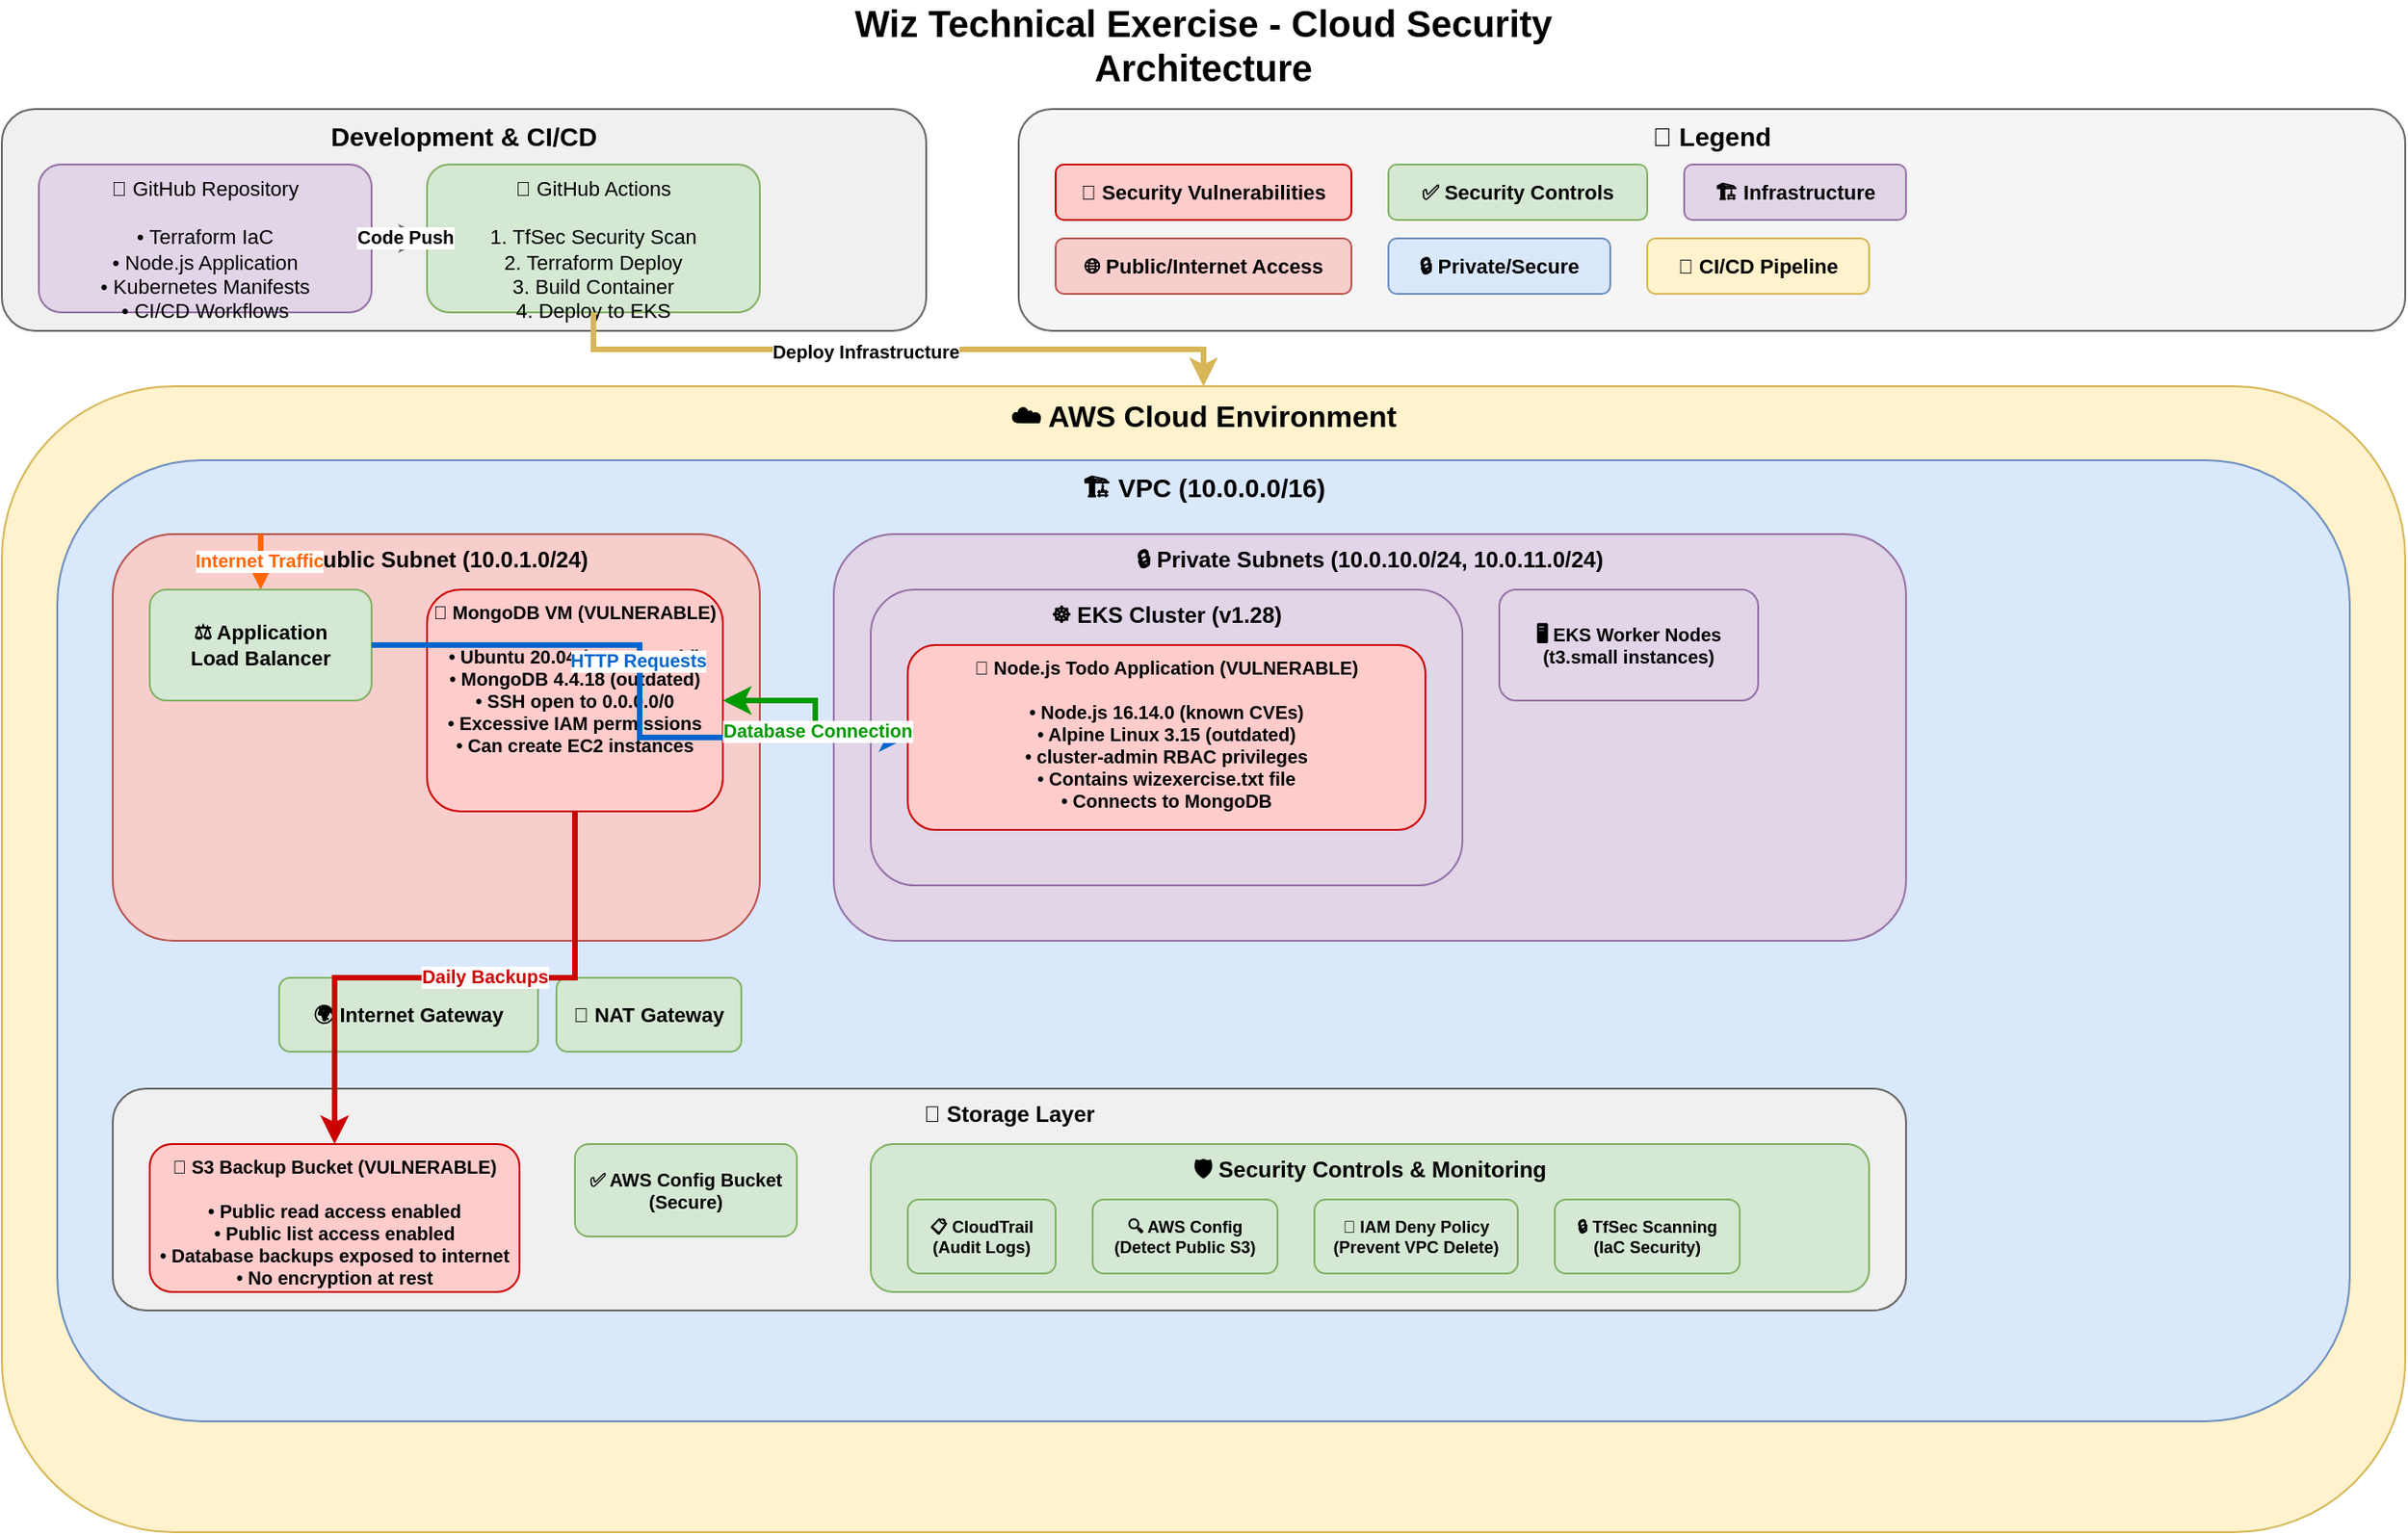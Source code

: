 <mxfile version="22.1.16" type="device">
  <diagram name="Wiz-Architecture-Clean" id="wiz-architecture-clean">
    <mxGraphModel dx="1422" dy="794" grid="1" gridSize="10" guides="1" tooltips="1" connect="1" arrows="1" fold="1" page="1" pageScale="1" pageWidth="1400" pageHeight="900" math="0" shadow="0">
      <root>
        <mxCell id="0" />
        <mxCell id="1" parent="0" />
        
        <!-- Title -->
        <mxCell id="title" value="Wiz Technical Exercise - Cloud Security Architecture" style="text;html=1;strokeColor=none;fillColor=none;align=center;verticalAlign=middle;whiteSpace=wrap;rounded=0;fontSize=20;fontStyle=1;" vertex="1" parent="1">
          <mxGeometry x="500" y="20" width="400" height="30" as="geometry" />
        </mxCell>
        
        <!-- GitHub Section -->
        <mxCell id="github-section" value="Development &amp; CI/CD" style="rounded=1;whiteSpace=wrap;html=1;fillColor=#f0f0f0;strokeColor=#666666;fontSize=14;fontStyle=1;verticalAlign=top;" vertex="1" parent="1">
          <mxGeometry x="50" y="70" width="500" height="120" as="geometry" />
        </mxCell>
        
        <mxCell id="github-repo" value="📁 GitHub Repository&#xa;&#xa;• Terraform IaC&#xa;• Node.js Application&#xa;• Kubernetes Manifests&#xa;• CI/CD Workflows" style="rounded=1;whiteSpace=wrap;html=1;fillColor=#e1d5e7;strokeColor=#9673a6;fontSize=11;fontStyle=0;verticalAlign=top;" vertex="1" parent="1">
          <mxGeometry x="70" y="100" width="180" height="80" as="geometry" />
        </mxCell>
        
        <mxCell id="github-actions" value="🔄 GitHub Actions&#xa;&#xa;1. TfSec Security Scan&#xa;2. Terraform Deploy&#xa;3. Build Container&#xa;4. Deploy to EKS" style="rounded=1;whiteSpace=wrap;html=1;fillColor=#d5e8d4;strokeColor=#82b366;fontSize=11;fontStyle=0;verticalAlign=top;" vertex="1" parent="1">
          <mxGeometry x="280" y="100" width="180" height="80" as="geometry" />
        </mxCell>
        
        <!-- AWS Cloud -->
        <mxCell id="aws-cloud" value="☁️ AWS Cloud Environment" style="rounded=1;whiteSpace=wrap;html=1;fillColor=#fff2cc;strokeColor=#d6b656;fontSize=16;fontStyle=1;verticalAlign=top;" vertex="1" parent="1">
          <mxGeometry x="50" y="220" width="1300" height="620" as="geometry" />
        </mxCell>
        
        <!-- VPC -->
        <mxCell id="vpc" value="🏗️ VPC (10.0.0.0/16)" style="rounded=1;whiteSpace=wrap;html=1;fillColor=#dae8fc;strokeColor=#6c8ebf;fontSize=14;fontStyle=1;verticalAlign=top;" vertex="1" parent="1">
          <mxGeometry x="80" y="260" width="1240" height="520" as="geometry" />
        </mxCell>
        
        <!-- Public Subnet -->
        <mxCell id="public-subnet" value="🌐 Public Subnet (10.0.1.0/24)" style="rounded=1;whiteSpace=wrap;html=1;fillColor=#f8cecc;strokeColor=#b85450;fontSize=12;fontStyle=1;verticalAlign=top;" vertex="1" parent="1">
          <mxGeometry x="110" y="300" width="350" height="220" as="geometry" />
        </mxCell>
        
        <!-- Private Subnets -->
        <mxCell id="private-subnet" value="🔒 Private Subnets (10.0.10.0/24, 10.0.11.0/24)" style="rounded=1;whiteSpace=wrap;html=1;fillColor=#e1d5e7;strokeColor=#9673a6;fontSize=12;fontStyle=1;verticalAlign=top;" vertex="1" parent="1">
          <mxGeometry x="500" y="300" width="580" height="220" as="geometry" />
        </mxCell>
        
        <!-- Internet Gateway -->
        <mxCell id="igw" value="🌍 Internet Gateway" style="rounded=1;whiteSpace=wrap;html=1;fillColor=#d5e8d4;strokeColor=#82b366;fontSize=11;fontStyle=1;" vertex="1" parent="1">
          <mxGeometry x="200" y="540" width="140" height="40" as="geometry" />
        </mxCell>
        
        <!-- NAT Gateway -->
        <mxCell id="nat" value="🔀 NAT Gateway" style="rounded=1;whiteSpace=wrap;html=1;fillColor=#d5e8d4;strokeColor=#82b366;fontSize=11;fontStyle=1;" vertex="1" parent="1">
          <mxGeometry x="350" y="540" width="100" height="40" as="geometry" />
        </mxCell>
        
        <!-- Application Load Balancer -->
        <mxCell id="alb" value="⚖️ Application&#xa;Load Balancer" style="rounded=1;whiteSpace=wrap;html=1;fillColor=#d5e8d4;strokeColor=#82b366;fontSize=11;fontStyle=1;" vertex="1" parent="1">
          <mxGeometry x="130" y="330" width="120" height="60" as="geometry" />
        </mxCell>
        
        <!-- MongoDB VM (VULNERABLE) -->
        <mxCell id="mongodb-vm" value="🚨 MongoDB VM (VULNERABLE)&#xa;&#xa;• Ubuntu 20.04 (4+ years old)&#xa;• MongoDB 4.4.18 (outdated)&#xa;• SSH open to 0.0.0.0/0&#xa;• Excessive IAM permissions&#xa;• Can create EC2 instances" style="rounded=1;whiteSpace=wrap;html=1;fillColor=#ffcccc;strokeColor=#cc0000;fontSize=10;fontStyle=1;verticalAlign=top;" vertex="1" parent="1">
          <mxGeometry x="280" y="330" width="160" height="120" as="geometry" />
        </mxCell>
        
        <!-- EKS Cluster -->
        <mxCell id="eks-cluster" value="☸️ EKS Cluster (v1.28)" style="rounded=1;whiteSpace=wrap;html=1;fillColor=#e1d5e7;strokeColor=#9673a6;fontSize=12;fontStyle=1;verticalAlign=top;" vertex="1" parent="1">
          <mxGeometry x="520" y="330" width="320" height="160" as="geometry" />
        </mxCell>
        
        <!-- Node.js Application Pods (VULNERABLE) -->
        <mxCell id="nodejs-app" value="🚨 Node.js Todo Application (VULNERABLE)&#xa;&#xa;• Node.js 16.14.0 (known CVEs)&#xa;• Alpine Linux 3.15 (outdated)&#xa;• cluster-admin RBAC privileges&#xa;• Contains wizexercise.txt file&#xa;• Connects to MongoDB" style="rounded=1;whiteSpace=wrap;html=1;fillColor=#ffcccc;strokeColor=#cc0000;fontSize=10;fontStyle=1;verticalAlign=top;" vertex="1" parent="1">
          <mxGeometry x="540" y="360" width="280" height="100" as="geometry" />
        </mxCell>
        
        <!-- EKS Worker Nodes -->
        <mxCell id="eks-nodes" value="🖥️ EKS Worker Nodes&#xa;(t3.small instances)" style="rounded=1;whiteSpace=wrap;html=1;fillColor=#e1d5e7;strokeColor=#9673a6;fontSize=10;fontStyle=1;" vertex="1" parent="1">
          <mxGeometry x="860" y="330" width="140" height="60" as="geometry" />
        </mxCell>
        
        <!-- S3 Storage Section -->
        <mxCell id="storage-section" value="💾 Storage Layer" style="rounded=1;whiteSpace=wrap;html=1;fillColor=#f0f0f0;strokeColor=#666666;fontSize=12;fontStyle=1;verticalAlign=top;" vertex="1" parent="1">
          <mxGeometry x="110" y="600" width="970" height="120" as="geometry" />
        </mxCell>
        
        <!-- S3 Backup Bucket (VULNERABLE) -->
        <mxCell id="s3-backup" value="🚨 S3 Backup Bucket (VULNERABLE)&#xa;&#xa;• Public read access enabled&#xa;• Public list access enabled&#xa;• Database backups exposed to internet&#xa;• No encryption at rest" style="rounded=1;whiteSpace=wrap;html=1;fillColor=#ffcccc;strokeColor=#cc0000;fontSize=10;fontStyle=1;verticalAlign=top;" vertex="1" parent="1">
          <mxGeometry x="130" y="630" width="200" height="80" as="geometry" />
        </mxCell>
        
        <!-- S3 Config Bucket -->
        <mxCell id="s3-config" value="✅ AWS Config Bucket&#xa;(Secure)" style="rounded=1;whiteSpace=wrap;html=1;fillColor=#d5e8d4;strokeColor=#82b366;fontSize=10;fontStyle=1;" vertex="1" parent="1">
          <mxGeometry x="360" y="630" width="120" height="50" as="geometry" />
        </mxCell>
        
        <!-- Security Controls Section -->
        <mxCell id="security-section" value="🛡️ Security Controls &amp; Monitoring" style="rounded=1;whiteSpace=wrap;html=1;fillColor=#d5e8d4;strokeColor=#82b366;fontSize=12;fontStyle=1;verticalAlign=top;" vertex="1" parent="1">
          <mxGeometry x="520" y="630" width="540" height="80" as="geometry" />
        </mxCell>
        
        <mxCell id="cloudtrail" value="📋 CloudTrail&#xa;(Audit Logs)" style="rounded=1;whiteSpace=wrap;html=1;fillColor=#d5e8d4;strokeColor=#82b366;fontSize=9;fontStyle=1;" vertex="1" parent="1">
          <mxGeometry x="540" y="660" width="80" height="40" as="geometry" />
        </mxCell>
        
        <mxCell id="config-rule" value="🔍 AWS Config&#xa;(Detect Public S3)" style="rounded=1;whiteSpace=wrap;html=1;fillColor=#d5e8d4;strokeColor=#82b366;fontSize=9;fontStyle=1;" vertex="1" parent="1">
          <mxGeometry x="640" y="660" width="100" height="40" as="geometry" />
        </mxCell>
        
        <mxCell id="iam-deny" value="🚫 IAM Deny Policy&#xa;(Prevent VPC Delete)" style="rounded=1;whiteSpace=wrap;html=1;fillColor=#d5e8d4;strokeColor=#82b366;fontSize=9;fontStyle=1;" vertex="1" parent="1">
          <mxGeometry x="760" y="660" width="110" height="40" as="geometry" />
        </mxCell>
        
        <mxCell id="tfsec" value="🔒 TfSec Scanning&#xa;(IaC Security)" style="rounded=1;whiteSpace=wrap;html=1;fillColor=#d5e8d4;strokeColor=#82b366;fontSize=9;fontStyle=1;" vertex="1" parent="1">
          <mxGeometry x="890" y="660" width="100" height="40" as="geometry" />
        </mxCell>
        
        <!-- Legend (Simplified and Clear) -->
        <mxCell id="legend" value="📖 Legend" style="rounded=1;whiteSpace=wrap;html=1;fillColor=#f5f5f5;strokeColor=#666666;fontSize=14;fontStyle=1;verticalAlign=top;" vertex="1" parent="1">
          <mxGeometry x="600" y="70" width="750" height="120" as="geometry" />
        </mxCell>
        
        <mxCell id="legend-vuln" value="🚨 Security Vulnerabilities" style="rounded=1;whiteSpace=wrap;html=1;fillColor=#ffcccc;strokeColor=#cc0000;fontSize=11;fontStyle=1;" vertex="1" parent="1">
          <mxGeometry x="620" y="100" width="160" height="30" as="geometry" />
        </mxCell>
        
        <mxCell id="legend-secure" value="✅ Security Controls" style="rounded=1;whiteSpace=wrap;html=1;fillColor=#d5e8d4;strokeColor=#82b366;fontSize=11;fontStyle=1;" vertex="1" parent="1">
          <mxGeometry x="800" y="100" width="140" height="30" as="geometry" />
        </mxCell>
        
        <mxCell id="legend-infra" value="🏗️ Infrastructure" style="rounded=1;whiteSpace=wrap;html=1;fillColor=#e1d5e7;strokeColor=#9673a6;fontSize=11;fontStyle=1;" vertex="1" parent="1">
          <mxGeometry x="960" y="100" width="120" height="30" as="geometry" />
        </mxCell>
        
        <mxCell id="legend-public" value="🌐 Public/Internet Access" style="rounded=1;whiteSpace=wrap;html=1;fillColor=#f8cecc;strokeColor=#b85450;fontSize=11;fontStyle=1;" vertex="1" parent="1">
          <mxGeometry x="620" y="140" width="160" height="30" as="geometry" />
        </mxCell>
        
        <mxCell id="legend-private" value="🔒 Private/Secure" style="rounded=1;whiteSpace=wrap;html=1;fillColor=#dae8fc;strokeColor=#6c8ebf;fontSize=11;fontStyle=1;" vertex="1" parent="1">
          <mxGeometry x="800" y="140" width="120" height="30" as="geometry" />
        </mxCell>
        
        <mxCell id="legend-cicd" value="🔄 CI/CD Pipeline" style="rounded=1;whiteSpace=wrap;html=1;fillColor=#fff2cc;strokeColor=#d6b656;fontSize=11;fontStyle=1;" vertex="1" parent="1">
          <mxGeometry x="940" y="140" width="120" height="30" as="geometry" />
        </mxCell>
        
        <!-- Data Flow Arrows -->
        <!-- GitHub to Actions -->
        <mxCell id="arrow1" style="edgeStyle=orthogonalEdgeStyle;rounded=0;orthogonalLoop=1;jettySize=auto;html=1;strokeWidth=3;strokeColor=#666666;endArrow=classic;" edge="1" parent="1" source="github-repo" target="github-actions">
          <mxGeometry relative="1" as="geometry" />
        </mxCell>
        <mxCell id="arrow1-label" value="Code Push" style="edgeLabel;html=1;align=center;verticalAlign=middle;resizable=0;points=[];fontSize=10;fontStyle=1;" vertex="1" connectable="0" parent="arrow1">
          <mxGeometry x="-0.1" y="-1" relative="1" as="geometry">
            <mxPoint as="offset" />
          </mxGeometry>
        </mxCell>
        
        <!-- Actions to AWS -->
        <mxCell id="arrow2" style="edgeStyle=orthogonalEdgeStyle;rounded=0;orthogonalLoop=1;jettySize=auto;html=1;strokeWidth=3;strokeColor=#d6b656;endArrow=classic;" edge="1" parent="1" source="github-actions" target="aws-cloud">
          <mxGeometry relative="1" as="geometry">
            <mxPoint x="370" y="180" as="sourcePoint" />
            <mxPoint x="370" y="220" as="targetPoint" />
          </mxGeometry>
        </mxCell>
        <mxCell id="arrow2-label" value="Deploy Infrastructure" style="edgeLabel;html=1;align=center;verticalAlign=middle;resizable=0;points=[];fontSize=10;fontStyle=1;" vertex="1" connectable="0" parent="arrow2">
          <mxGeometry x="-0.1" y="-1" relative="1" as="geometry">
            <mxPoint as="offset" />
          </mxGeometry>
        </mxCell>
        
        <!-- Internet to ALB -->
        <mxCell id="arrow3" style="edgeStyle=orthogonalEdgeStyle;rounded=0;orthogonalLoop=1;jettySize=auto;html=1;strokeWidth=3;strokeColor=#ff6600;endArrow=classic;" edge="1" parent="1">
          <mxGeometry relative="1" as="geometry">
            <mxPoint x="190" y="300" as="sourcePoint" />
            <mxPoint x="190" y="330" as="targetPoint" />
          </mxGeometry>
        </mxCell>
        <mxCell id="arrow3-label" value="Internet Traffic" style="edgeLabel;html=1;align=center;verticalAlign=middle;resizable=0;points=[];fontSize=10;fontStyle=1;fontColor=#ff6600;" vertex="1" connectable="0" parent="arrow3">
          <mxGeometry x="-0.1" y="-1" relative="1" as="geometry">
            <mxPoint as="offset" />
          </mxGeometry>
        </mxCell>
        
        <!-- ALB to Node.js App -->
        <mxCell id="arrow4" style="edgeStyle=orthogonalEdgeStyle;rounded=0;orthogonalLoop=1;jettySize=auto;html=1;strokeWidth=3;strokeColor=#0066cc;endArrow=classic;" edge="1" parent="1" source="alb" target="nodejs-app">
          <mxGeometry relative="1" as="geometry" />
        </mxCell>
        <mxCell id="arrow4-label" value="HTTP Requests" style="edgeLabel;html=1;align=center;verticalAlign=middle;resizable=0;points=[];fontSize=10;fontStyle=1;fontColor=#0066cc;" vertex="1" connectable="0" parent="arrow4">
          <mxGeometry x="-0.1" y="-1" relative="1" as="geometry">
            <mxPoint as="offset" />
          </mxGeometry>
        </mxCell>
        
        <!-- Node.js App to MongoDB -->
        <mxCell id="arrow5" style="edgeStyle=orthogonalEdgeStyle;rounded=0;orthogonalLoop=1;jettySize=auto;html=1;strokeWidth=3;strokeColor=#009900;endArrow=classic;" edge="1" parent="1" source="nodejs-app" target="mongodb-vm">
          <mxGeometry relative="1" as="geometry" />
        </mxCell>
        <mxCell id="arrow5-label" value="Database Connection" style="edgeLabel;html=1;align=center;verticalAlign=middle;resizable=0;points=[];fontSize=10;fontStyle=1;fontColor=#009900;" vertex="1" connectable="0" parent="arrow5">
          <mxGeometry x="-0.1" y="-1" relative="1" as="geometry">
            <mxPoint as="offset" />
          </mxGeometry>
        </mxCell>
        
        <!-- MongoDB to S3 -->
        <mxCell id="arrow6" style="edgeStyle=orthogonalEdgeStyle;rounded=0;orthogonalLoop=1;jettySize=auto;html=1;strokeWidth=3;strokeColor=#cc0000;endArrow=classic;" edge="1" parent="1" source="mongodb-vm" target="s3-backup">
          <mxGeometry relative="1" as="geometry" />
        </mxCell>
        <mxCell id="arrow6-label" value="Daily Backups" style="edgeLabel;html=1;align=center;verticalAlign=middle;resizable=0;points=[];fontSize=10;fontStyle=1;fontColor=#cc0000;" vertex="1" connectable="0" parent="arrow6">
          <mxGeometry x="-0.1" y="-1" relative="1" as="geometry">
            <mxPoint as="offset" />
          </mxGeometry>
        </mxCell>
        
      </root>
    </mxGraphModel>
  </diagram>
</mxfile>